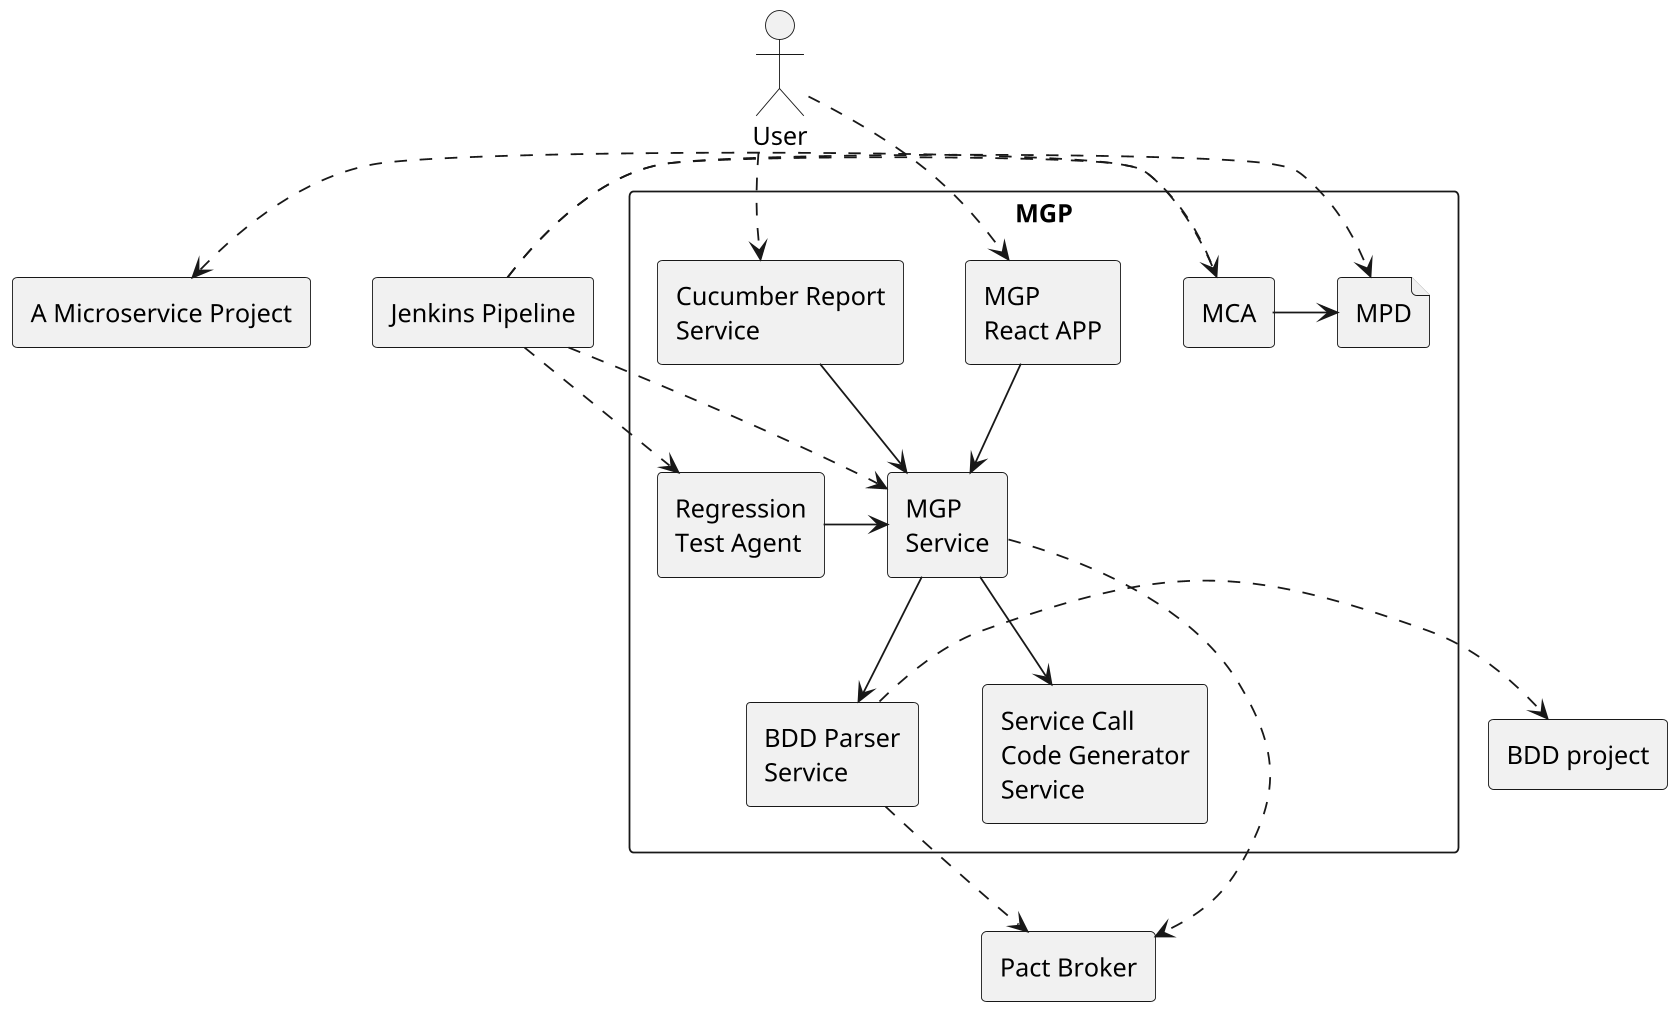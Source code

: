 @startuml
scale 1.8
rectangle "A Microservice Project" as mp
rectangle "Jenkins Pipeline" as jp
rectangle "BDD project" as bp
rectangle "Pact Broker" as pb
actor User as user

rectangle "MGP" as t {
	rectangle "Regression\nTest Agent" as ta
	rectangle "MCA" as mca
	rectangle "MGP\nReact APP"as mgpa
	rectangle "MGP\nService"as mgp
	rectangle "BDD Parser\nService" as uatp
	rectangle "Service Call\nCode Generator\nService" as d
	rectangle "Cucumber Report\nService" as crs

	file "MPD" as mpd

	mca -r-> mpd
	mgp -d-> uatp
	mgp -d-> d
	mgpa -d-> mgp
	crs -d-> mgp
	ta -> mgp
}

jp.>ta
jp.>mpd
mca .l.> mp
jp .> mca
jp .> mgp
uatp .> bp
mgp .> pb
user .> mgpa
user .[hidden].> crs
user .> crs

uatp .d.> pb

@enduml
